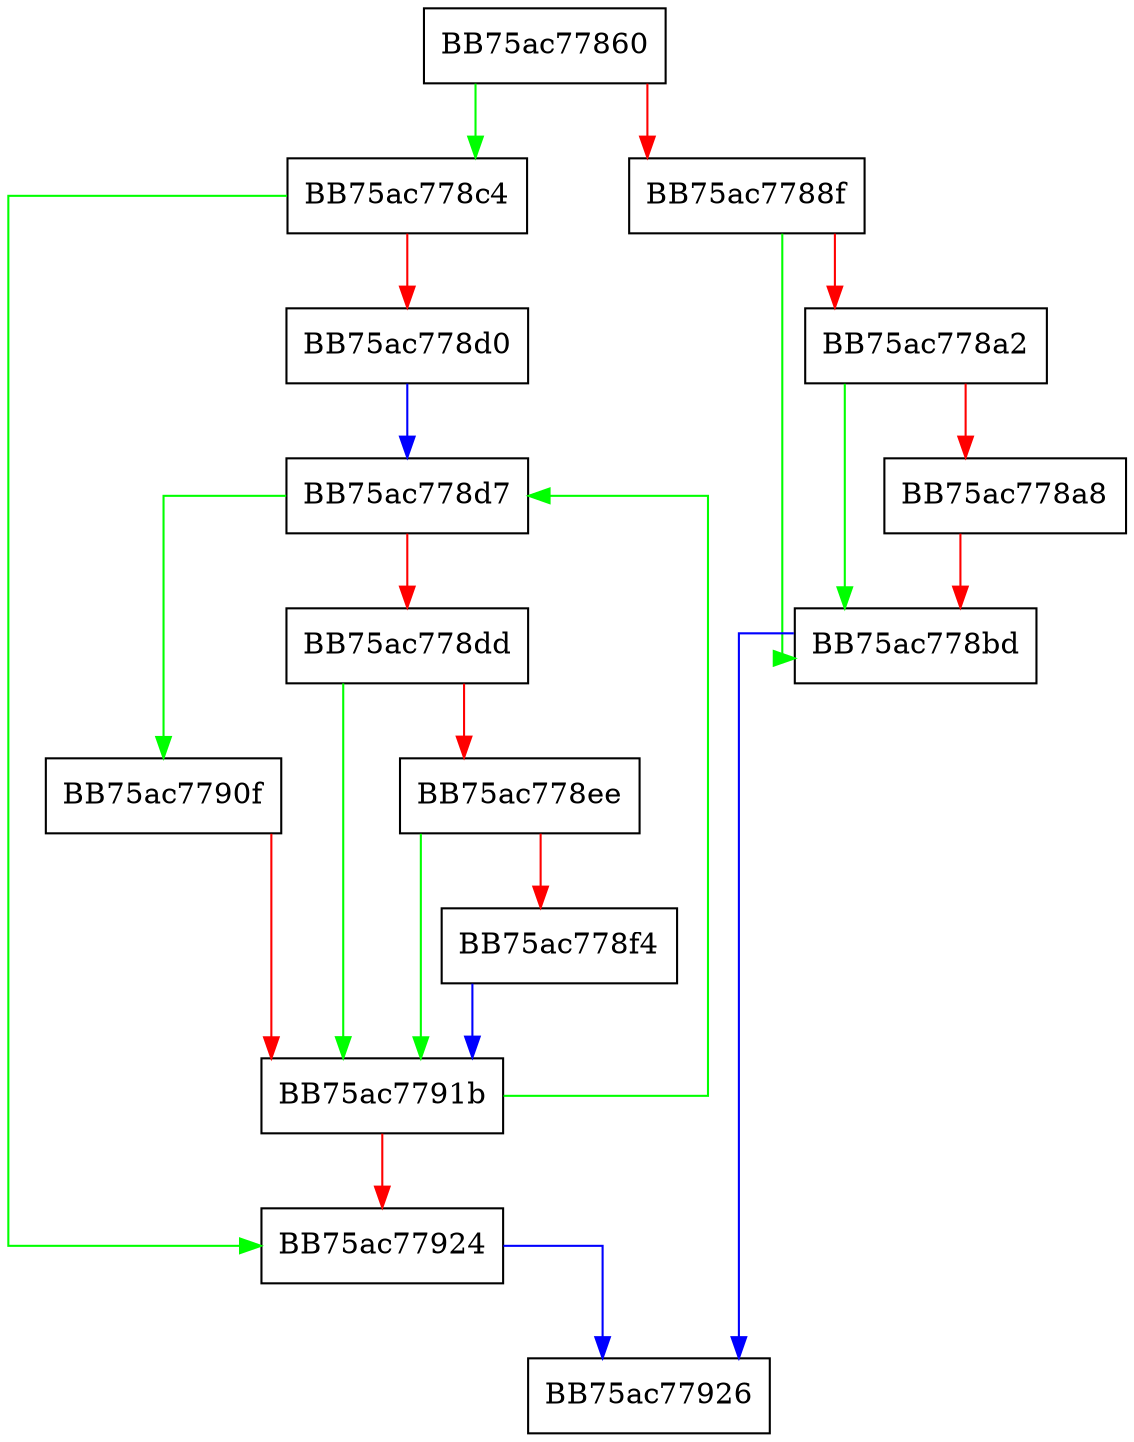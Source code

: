 digraph ProcessLuaScriptActions {
  node [shape="box"];
  graph [splines=ortho];
  BB75ac77860 -> BB75ac778c4 [color="green"];
  BB75ac77860 -> BB75ac7788f [color="red"];
  BB75ac7788f -> BB75ac778bd [color="green"];
  BB75ac7788f -> BB75ac778a2 [color="red"];
  BB75ac778a2 -> BB75ac778bd [color="green"];
  BB75ac778a2 -> BB75ac778a8 [color="red"];
  BB75ac778a8 -> BB75ac778bd [color="red"];
  BB75ac778bd -> BB75ac77926 [color="blue"];
  BB75ac778c4 -> BB75ac77924 [color="green"];
  BB75ac778c4 -> BB75ac778d0 [color="red"];
  BB75ac778d0 -> BB75ac778d7 [color="blue"];
  BB75ac778d7 -> BB75ac7790f [color="green"];
  BB75ac778d7 -> BB75ac778dd [color="red"];
  BB75ac778dd -> BB75ac7791b [color="green"];
  BB75ac778dd -> BB75ac778ee [color="red"];
  BB75ac778ee -> BB75ac7791b [color="green"];
  BB75ac778ee -> BB75ac778f4 [color="red"];
  BB75ac778f4 -> BB75ac7791b [color="blue"];
  BB75ac7790f -> BB75ac7791b [color="red"];
  BB75ac7791b -> BB75ac778d7 [color="green"];
  BB75ac7791b -> BB75ac77924 [color="red"];
  BB75ac77924 -> BB75ac77926 [color="blue"];
}